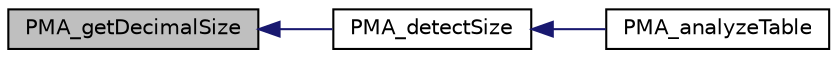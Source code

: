 digraph G
{
  edge [fontname="Helvetica",fontsize="10",labelfontname="Helvetica",labelfontsize="10"];
  node [fontname="Helvetica",fontsize="10",shape=record];
  rankdir="LR";
  Node1 [label="PMA_getDecimalSize",height=0.2,width=0.4,color="black", fillcolor="grey75", style="filled" fontcolor="black"];
  Node1 -> Node2 [dir="back",color="midnightblue",fontsize="10",style="solid",fontname="Helvetica"];
  Node2 [label="PMA_detectSize",height=0.2,width=0.4,color="black", fillcolor="white", style="filled",URL="$import_8lib_8php.html#a25d51e2073b55e31f1db9ff5b6bd7323",tooltip="Obtains the size of the given cell."];
  Node2 -> Node3 [dir="back",color="midnightblue",fontsize="10",style="solid",fontname="Helvetica"];
  Node3 [label="PMA_analyzeTable",height=0.2,width=0.4,color="black", fillcolor="white", style="filled",URL="$import_8lib_8php.html#a500f62d64c400e5d660e31fe1fe6c418",tooltip="Determines if the column types are int, decimal, or string."];
}
